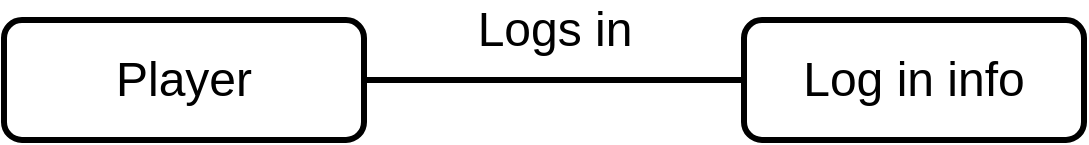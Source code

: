 <mxfile version="16.6.6" type="github">
  <diagram id="eBbm-OJ10XKza3Faik-9" name="Page-1">
    <mxGraphModel dx="868" dy="450" grid="1" gridSize="10" guides="1" tooltips="1" connect="1" arrows="1" fold="1" page="1" pageScale="1" pageWidth="850" pageHeight="1100" math="0" shadow="0">
      <root>
        <mxCell id="0" />
        <mxCell id="1" parent="0" />
        <mxCell id="46ggKFVZI3bvTAqcsLHF-3" value="Player" style="rounded=1;whiteSpace=wrap;html=1;fontSize=24;strokeWidth=3;" vertex="1" parent="1">
          <mxGeometry x="250" y="190" width="180" height="60" as="geometry" />
        </mxCell>
        <mxCell id="46ggKFVZI3bvTAqcsLHF-4" value="Log in info" style="rounded=1;whiteSpace=wrap;html=1;fontSize=24;strokeWidth=3;" vertex="1" parent="1">
          <mxGeometry x="620" y="190" width="170" height="60" as="geometry" />
        </mxCell>
        <mxCell id="46ggKFVZI3bvTAqcsLHF-5" value="" style="endArrow=none;html=1;rounded=0;fontSize=24;exitX=1;exitY=0.5;exitDx=0;exitDy=0;entryX=0;entryY=0.5;entryDx=0;entryDy=0;strokeWidth=3;" edge="1" parent="1" source="46ggKFVZI3bvTAqcsLHF-3" target="46ggKFVZI3bvTAqcsLHF-4">
          <mxGeometry width="50" height="50" relative="1" as="geometry">
            <mxPoint x="500" y="240" as="sourcePoint" />
            <mxPoint x="550" y="190" as="targetPoint" />
          </mxGeometry>
        </mxCell>
        <mxCell id="46ggKFVZI3bvTAqcsLHF-6" value="Logs in" style="text;html=1;align=center;verticalAlign=middle;resizable=0;points=[];autosize=1;strokeColor=none;fillColor=none;fontSize=24;" vertex="1" parent="1">
          <mxGeometry x="480" y="180" width="90" height="30" as="geometry" />
        </mxCell>
      </root>
    </mxGraphModel>
  </diagram>
</mxfile>
